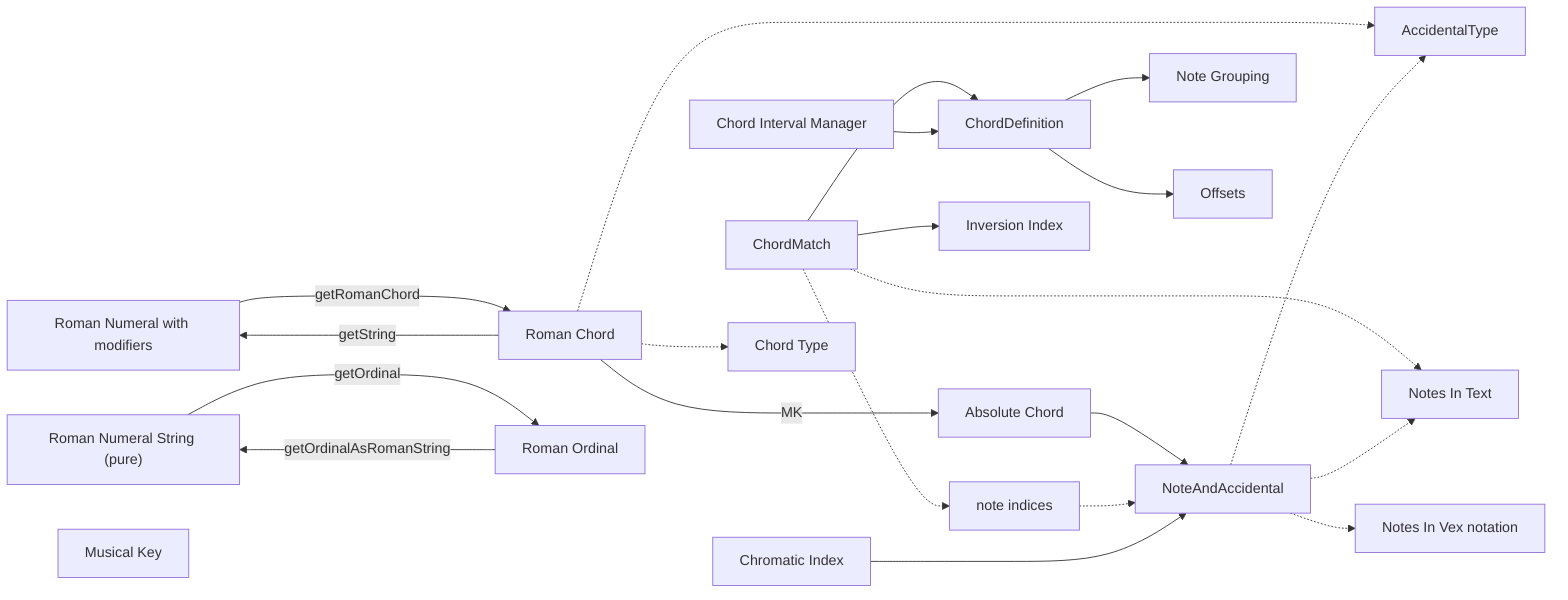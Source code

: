 flowchart LR

NI["note indices"]
NA["NoteAndAccidental"]
NT["Notes In Text"]
NV["Notes In Vex notation"]
CM["ChordMatch"]
CD["ChordDefinition"]
CIM["Chord Interval Manager"]
II["Inversion Index"]
NG["Note Grouping"]
OI["Offsets"]
AT["AccidentalType"]

RNM["Roman Numeral with modifiers"]
RNS["Roman Numeral String (pure)"]
RC["Roman Chord"]
RO["Roman Ordinal"]

AC["Absolute Chord"]
MK["Musical Key"]
CI["Chromatic Index"]
CT["Chord Type"]

AC --> NA
CM --> CD  
CD --> NG
CD --> OI
CIM --> CD
CM -.-> NT
CM -.-> NI
CM --> II
NI -.-> NA 
NA -.-> NT 
NA -.-> NV 

RC -.-> CT
RC -.-> AT
RC --->|MK| AC
RNS ---> |getOrdinal| RO
RO ---> |getOrdinalAsRomanString| RNS

RC ---> |getString| RNM
RNM ---> |getRomanChord| RC

CI ---> NA
NA -.-> AT